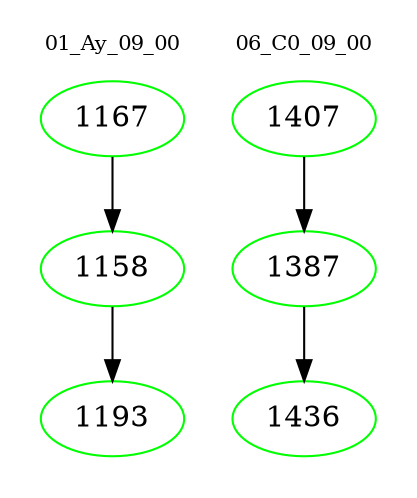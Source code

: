 digraph{
subgraph cluster_0 {
color = white
label = "01_Ay_09_00";
fontsize=10;
T0_1167 [label="1167", color="green"]
T0_1167 -> T0_1158 [color="black"]
T0_1158 [label="1158", color="green"]
T0_1158 -> T0_1193 [color="black"]
T0_1193 [label="1193", color="green"]
}
subgraph cluster_1 {
color = white
label = "06_C0_09_00";
fontsize=10;
T1_1407 [label="1407", color="green"]
T1_1407 -> T1_1387 [color="black"]
T1_1387 [label="1387", color="green"]
T1_1387 -> T1_1436 [color="black"]
T1_1436 [label="1436", color="green"]
}
}
